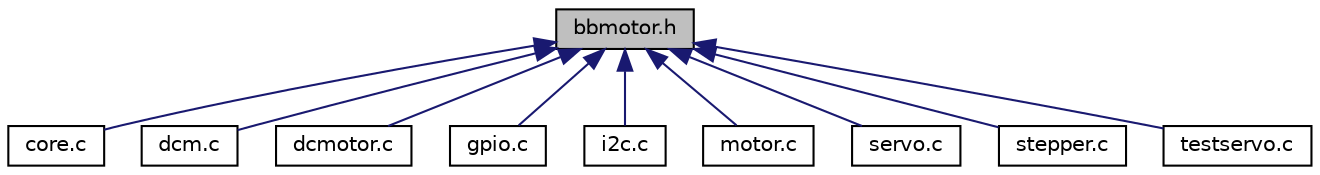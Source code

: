 digraph "bbmotor.h"
{
  edge [fontname="Helvetica",fontsize="10",labelfontname="Helvetica",labelfontsize="10"];
  node [fontname="Helvetica",fontsize="10",shape=record];
  Node2 [label="bbmotor.h",height=0.2,width=0.4,color="black", fillcolor="grey75", style="filled", fontcolor="black"];
  Node2 -> Node3 [dir="back",color="midnightblue",fontsize="10",style="solid",fontname="Helvetica"];
  Node3 [label="core.c",height=0.2,width=0.4,color="black", fillcolor="white", style="filled",URL="$core_8c.html"];
  Node2 -> Node4 [dir="back",color="midnightblue",fontsize="10",style="solid",fontname="Helvetica"];
  Node4 [label="dcm.c",height=0.2,width=0.4,color="black", fillcolor="white", style="filled",URL="$dcm_8c.html"];
  Node2 -> Node5 [dir="back",color="midnightblue",fontsize="10",style="solid",fontname="Helvetica"];
  Node5 [label="dcmotor.c",height=0.2,width=0.4,color="black", fillcolor="white", style="filled",URL="$dcmotor_8c.html"];
  Node2 -> Node6 [dir="back",color="midnightblue",fontsize="10",style="solid",fontname="Helvetica"];
  Node6 [label="gpio.c",height=0.2,width=0.4,color="black", fillcolor="white", style="filled",URL="$gpio_8c.html"];
  Node2 -> Node7 [dir="back",color="midnightblue",fontsize="10",style="solid",fontname="Helvetica"];
  Node7 [label="i2c.c",height=0.2,width=0.4,color="black", fillcolor="white", style="filled",URL="$i2c_8c.html"];
  Node2 -> Node8 [dir="back",color="midnightblue",fontsize="10",style="solid",fontname="Helvetica"];
  Node8 [label="motor.c",height=0.2,width=0.4,color="black", fillcolor="white", style="filled",URL="$motor_8c.html"];
  Node2 -> Node9 [dir="back",color="midnightblue",fontsize="10",style="solid",fontname="Helvetica"];
  Node9 [label="servo.c",height=0.2,width=0.4,color="black", fillcolor="white", style="filled",URL="$servo_8c.html"];
  Node2 -> Node10 [dir="back",color="midnightblue",fontsize="10",style="solid",fontname="Helvetica"];
  Node10 [label="stepper.c",height=0.2,width=0.4,color="black", fillcolor="white", style="filled",URL="$stepper_8c.html"];
  Node2 -> Node11 [dir="back",color="midnightblue",fontsize="10",style="solid",fontname="Helvetica"];
  Node11 [label="testservo.c",height=0.2,width=0.4,color="black", fillcolor="white", style="filled",URL="$testservo_8c.html"];
}
